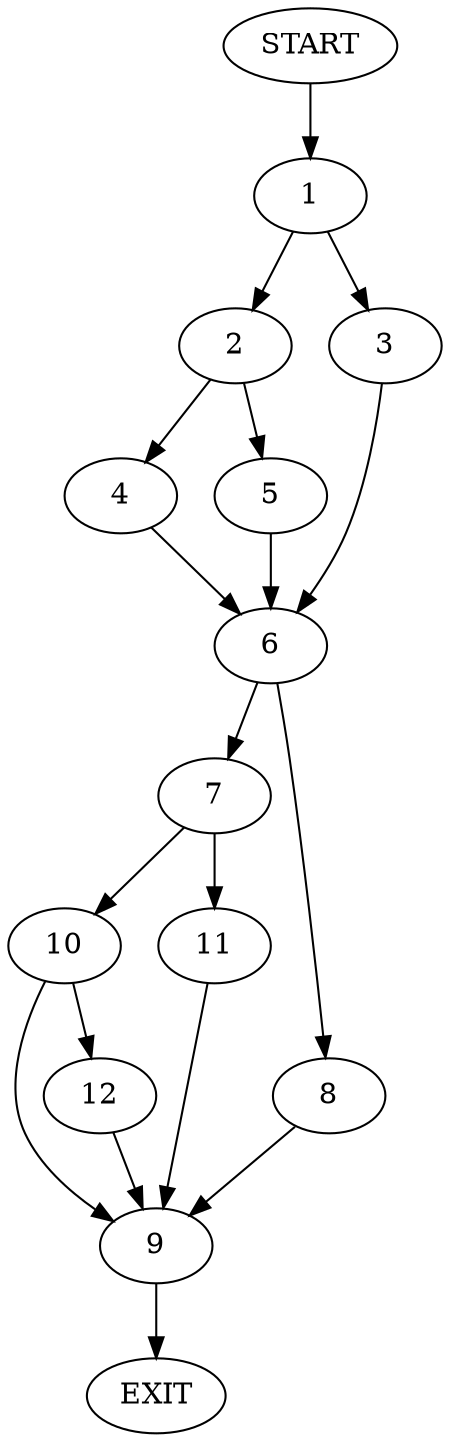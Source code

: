 digraph {
0 [label="START"]
13 [label="EXIT"]
0 -> 1
1 -> 2
1 -> 3
2 -> 4
2 -> 5
3 -> 6
6 -> 7
6 -> 8
5 -> 6
4 -> 6
8 -> 9
7 -> 10
7 -> 11
9 -> 13
11 -> 9
10 -> 12
10 -> 9
12 -> 9
}
